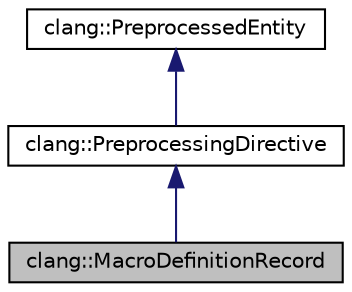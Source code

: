 digraph "clang::MacroDefinitionRecord"
{
 // LATEX_PDF_SIZE
  bgcolor="transparent";
  edge [fontname="Helvetica",fontsize="10",labelfontname="Helvetica",labelfontsize="10"];
  node [fontname="Helvetica",fontsize="10",shape=record];
  Node1 [label="clang::MacroDefinitionRecord",height=0.2,width=0.4,color="black", fillcolor="grey75", style="filled", fontcolor="black",tooltip="Record the location of a macro definition."];
  Node2 -> Node1 [dir="back",color="midnightblue",fontsize="10",style="solid",fontname="Helvetica"];
  Node2 [label="clang::PreprocessingDirective",height=0.2,width=0.4,color="black",URL="$classclang_1_1PreprocessingDirective.html",tooltip="Records the presence of a preprocessor directive."];
  Node3 -> Node2 [dir="back",color="midnightblue",fontsize="10",style="solid",fontname="Helvetica"];
  Node3 [label="clang::PreprocessedEntity",height=0.2,width=0.4,color="black",URL="$classclang_1_1PreprocessedEntity.html",tooltip="Base class that describes a preprocessed entity, which may be a preprocessor directive or macro expan..."];
}
